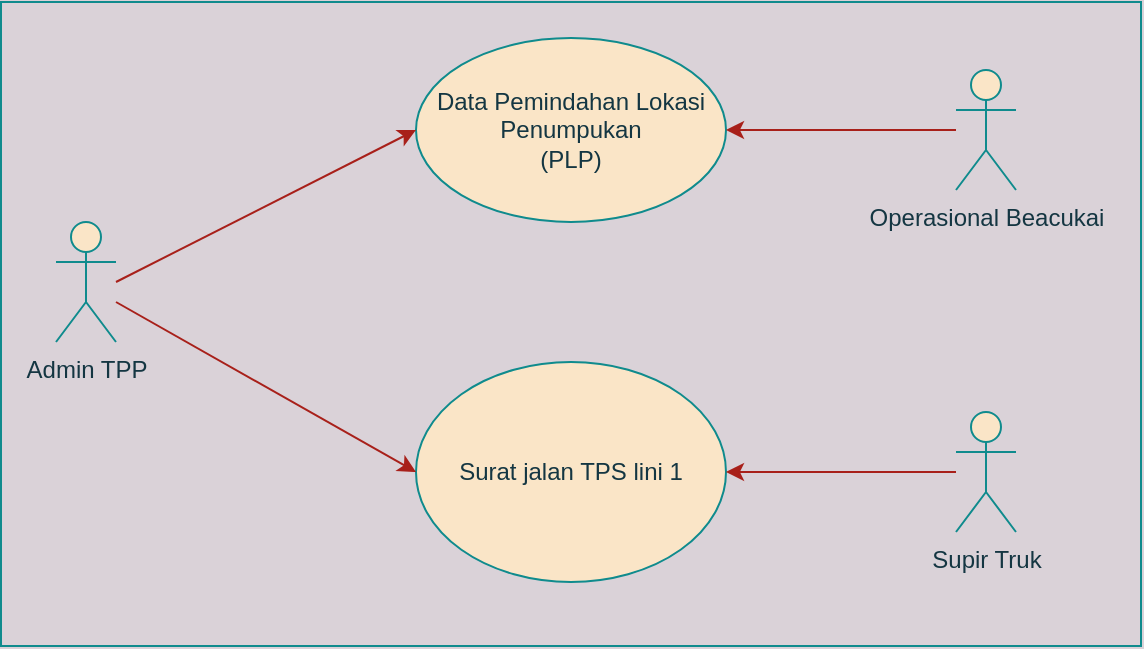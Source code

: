 <mxfile version="13.8.6" type="github" pages="2">
  <diagram id="nHpkZRgL_oSd70SJmsG6" name="masuk">
    <mxGraphModel dx="1038" dy="547" grid="1" gridSize="10" guides="1" tooltips="1" connect="1" arrows="1" fold="1" page="1" pageScale="1" pageWidth="850" pageHeight="1100" background="#DAD2D8" math="0" shadow="0">
      <root>
        <mxCell id="0" />
        <mxCell id="1" parent="0" />
        <mxCell id="FnmrPs8hBMYChXXwTOcG-1" value="Admin TPP" style="shape=umlActor;verticalLabelPosition=bottom;verticalAlign=top;html=1;fillColor=#FAE5C7;strokeColor=#0F8B8D;fontColor=#143642;" parent="1" vertex="1">
          <mxGeometry x="160" y="170" width="30" height="60" as="geometry" />
        </mxCell>
        <mxCell id="FnmrPs8hBMYChXXwTOcG-2" value="Operasional Beacukai" style="shape=umlActor;verticalLabelPosition=bottom;verticalAlign=top;html=1;fillColor=#FAE5C7;strokeColor=#0F8B8D;fontColor=#143642;" parent="1" vertex="1">
          <mxGeometry x="610" y="94" width="30" height="60" as="geometry" />
        </mxCell>
        <mxCell id="FnmrPs8hBMYChXXwTOcG-3" value="Supir Truk" style="shape=umlActor;verticalLabelPosition=bottom;verticalAlign=top;html=1;fillColor=#FAE5C7;strokeColor=#0F8B8D;fontColor=#143642;" parent="1" vertex="1">
          <mxGeometry x="610" y="265" width="30" height="60" as="geometry" />
        </mxCell>
        <mxCell id="FnmrPs8hBMYChXXwTOcG-4" value="&lt;div&gt;Data Pemindahan Lokasi Penumpukan&lt;/div&gt;&lt;div&gt;(PLP)&lt;br&gt;&lt;/div&gt;" style="ellipse;whiteSpace=wrap;html=1;fillColor=#FAE5C7;strokeColor=#0F8B8D;fontColor=#143642;" parent="1" vertex="1">
          <mxGeometry x="340" y="78" width="155" height="92" as="geometry" />
        </mxCell>
        <mxCell id="FnmrPs8hBMYChXXwTOcG-5" value="Surat jalan TPS lini 1" style="ellipse;whiteSpace=wrap;html=1;fillColor=#FAE5C7;strokeColor=#0F8B8D;fontColor=#143642;" parent="1" vertex="1">
          <mxGeometry x="340" y="240" width="155" height="110" as="geometry" />
        </mxCell>
        <mxCell id="FnmrPs8hBMYChXXwTOcG-8" value="" style="endArrow=classic;html=1;entryX=0;entryY=0.5;entryDx=0;entryDy=0;strokeColor=#A8201A;fontColor=#143642;labelBackgroundColor=#DAD2D8;" parent="1" target="FnmrPs8hBMYChXXwTOcG-4" edge="1">
          <mxGeometry width="50" height="50" relative="1" as="geometry">
            <mxPoint x="190" y="200" as="sourcePoint" />
            <mxPoint x="240" y="150" as="targetPoint" />
          </mxGeometry>
        </mxCell>
        <mxCell id="FnmrPs8hBMYChXXwTOcG-9" value="" style="endArrow=classic;html=1;entryX=1;entryY=0.5;entryDx=0;entryDy=0;strokeColor=#A8201A;fontColor=#143642;labelBackgroundColor=#DAD2D8;" parent="1" source="FnmrPs8hBMYChXXwTOcG-2" target="FnmrPs8hBMYChXXwTOcG-4" edge="1">
          <mxGeometry width="50" height="50" relative="1" as="geometry">
            <mxPoint x="600" y="142" as="sourcePoint" />
            <mxPoint x="480" y="100" as="targetPoint" />
          </mxGeometry>
        </mxCell>
        <mxCell id="FnmrPs8hBMYChXXwTOcG-10" value="" style="endArrow=classic;html=1;entryX=0;entryY=0.5;entryDx=0;entryDy=0;strokeColor=#A8201A;fontColor=#143642;labelBackgroundColor=#DAD2D8;" parent="1" target="FnmrPs8hBMYChXXwTOcG-5" edge="1">
          <mxGeometry width="50" height="50" relative="1" as="geometry">
            <mxPoint x="190" y="210" as="sourcePoint" />
            <mxPoint x="240" y="160" as="targetPoint" />
          </mxGeometry>
        </mxCell>
        <mxCell id="FnmrPs8hBMYChXXwTOcG-11" value="" style="endArrow=classic;html=1;entryX=1;entryY=0.5;entryDx=0;entryDy=0;strokeColor=#A8201A;fontColor=#143642;labelBackgroundColor=#DAD2D8;" parent="1" target="FnmrPs8hBMYChXXwTOcG-5" edge="1" source="FnmrPs8hBMYChXXwTOcG-3">
          <mxGeometry width="50" height="50" relative="1" as="geometry">
            <mxPoint x="600" y="300" as="sourcePoint" />
            <mxPoint x="490" y="260" as="targetPoint" />
          </mxGeometry>
        </mxCell>
        <mxCell id="FnmrPs8hBMYChXXwTOcG-17" value="" style="rounded=0;whiteSpace=wrap;html=1;sketch=0;strokeColor=#0F8B8D;fillColor=none;fontColor=#143642;" parent="1" vertex="1">
          <mxGeometry x="132.5" y="60" width="570" height="322" as="geometry" />
        </mxCell>
      </root>
    </mxGraphModel>
  </diagram>
  <diagram id="F81-ASgbcVVaWtNH7LHV" name="keluar">
    <mxGraphModel dx="1038" dy="547" grid="1" gridSize="10" guides="1" tooltips="1" connect="1" arrows="1" fold="1" page="1" pageScale="1" pageWidth="850" pageHeight="1100" math="0" shadow="0">
      <root>
        <mxCell id="TCylXNqcK5WXPwDXDHqL-0" />
        <mxCell id="TCylXNqcK5WXPwDXDHqL-1" parent="TCylXNqcK5WXPwDXDHqL-0" />
        <mxCell id="ypAlKwS_-okL04ES1de_-0" value="Admin TPP" style="shape=umlActor;verticalLabelPosition=bottom;verticalAlign=top;html=1;fillColor=#FAE5C7;strokeColor=#0F8B8D;fontColor=#143642;" parent="TCylXNqcK5WXPwDXDHqL-1" vertex="1">
          <mxGeometry x="170" y="170" width="30" height="60" as="geometry" />
        </mxCell>
        <mxCell id="ypAlKwS_-okL04ES1de_-1" value="&lt;div&gt;Ekspedisi Muatan &lt;br&gt;&lt;/div&gt;&lt;div&gt;Kapal Laut &lt;br&gt;&lt;/div&gt;&lt;div&gt;(EMKL)&lt;/div&gt;" style="shape=umlActor;verticalLabelPosition=bottom;verticalAlign=top;html=1;fillColor=#FAE5C7;strokeColor=#0F8B8D;fontColor=#143642;" parent="TCylXNqcK5WXPwDXDHqL-1" vertex="1">
          <mxGeometry x="620" y="170" width="30" height="60" as="geometry" />
        </mxCell>
        <mxCell id="ypAlKwS_-okL04ES1de_-3" value="Dokumen SPPB " style="ellipse;whiteSpace=wrap;html=1;fillColor=#FAE5C7;strokeColor=#0F8B8D;fontColor=#143642;" parent="TCylXNqcK5WXPwDXDHqL-1" vertex="1">
          <mxGeometry x="330" y="142" width="180" height="115" as="geometry" />
        </mxCell>
        <mxCell id="ypAlKwS_-okL04ES1de_-5" value="" style="endArrow=classic;html=1;entryX=0;entryY=0.5;entryDx=0;entryDy=0;strokeColor=#A8201A;fontColor=#143642;labelBackgroundColor=#DAD2D8;" parent="TCylXNqcK5WXPwDXDHqL-1" target="ypAlKwS_-okL04ES1de_-3" edge="1">
          <mxGeometry width="50" height="50" relative="1" as="geometry">
            <mxPoint x="190" y="200" as="sourcePoint" />
            <mxPoint x="240" y="150" as="targetPoint" />
          </mxGeometry>
        </mxCell>
        <mxCell id="ypAlKwS_-okL04ES1de_-6" value="" style="endArrow=classic;html=1;entryX=1;entryY=0.5;entryDx=0;entryDy=0;strokeColor=#A8201A;fontColor=#143642;labelBackgroundColor=#DAD2D8;" parent="TCylXNqcK5WXPwDXDHqL-1" source="ypAlKwS_-okL04ES1de_-1" target="ypAlKwS_-okL04ES1de_-3" edge="1">
          <mxGeometry width="50" height="50" relative="1" as="geometry">
            <mxPoint x="600" y="142" as="sourcePoint" />
            <mxPoint x="480" y="100" as="targetPoint" />
          </mxGeometry>
        </mxCell>
        <mxCell id="ypAlKwS_-okL04ES1de_-9" value="" style="rounded=0;whiteSpace=wrap;html=1;sketch=0;strokeColor=#0F8B8D;fillColor=none;fontColor=#143642;" parent="TCylXNqcK5WXPwDXDHqL-1" vertex="1">
          <mxGeometry x="130" y="90" width="570" height="270" as="geometry" />
        </mxCell>
      </root>
    </mxGraphModel>
  </diagram>
</mxfile>
